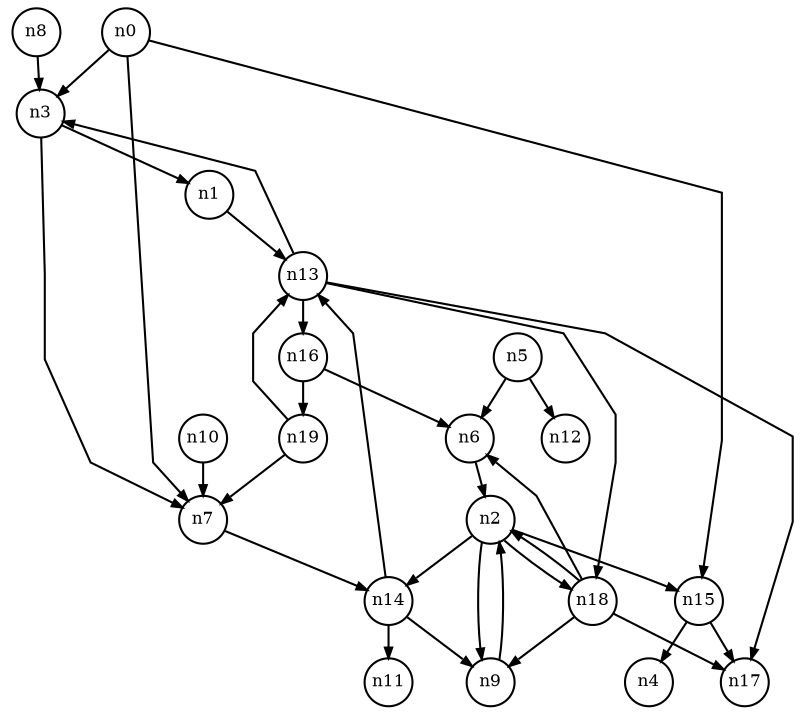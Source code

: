 digraph G{
splines=polyline;
ranksep=0.22;
nodesep=0.22;
nodesize=0.16;
fontsize=8
edge [arrowsize=0.5]
node [fontsize=8 shape=circle width=0.32 fixedsize=shape];

n3 -> n1
n3 -> n7
n0 -> n3
n0 -> n7
n0 -> n15
n7 -> n14
n15 -> n4
n15 -> n17
n9 -> n2
n2 -> n9
n2 -> n14
n2 -> n15
n2 -> n18
n14 -> n9
n14 -> n11
n14 -> n13
n18 -> n6
n18 -> n9
n18 -> n17
n18 -> n2
n1 -> n13
n6 -> n2
n5 -> n6
n5 -> n12
n8 -> n3
n10 -> n7
n13 -> n3
n13 -> n16
n13 -> n17
n13 -> n18
n16 -> n6
n16 -> n19
n19 -> n7
n19 -> n13
}
